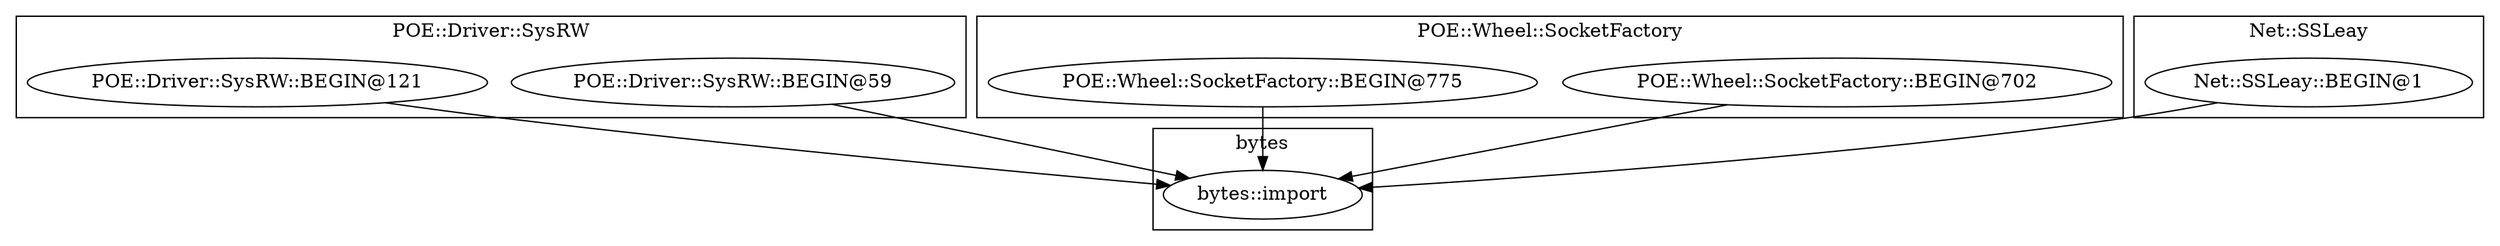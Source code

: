 digraph {
graph [overlap=false]
subgraph cluster_POE_Driver_SysRW {
	label="POE::Driver::SysRW";
	"POE::Driver::SysRW::BEGIN@59";
	"POE::Driver::SysRW::BEGIN@121";
}
subgraph cluster_POE_Wheel_SocketFactory {
	label="POE::Wheel::SocketFactory";
	"POE::Wheel::SocketFactory::BEGIN@702";
	"POE::Wheel::SocketFactory::BEGIN@775";
}
subgraph cluster_bytes {
	label="bytes";
	"bytes::import";
}
subgraph cluster_Net_SSLeay {
	label="Net::SSLeay";
	"Net::SSLeay::BEGIN@1";
}
"POE::Wheel::SocketFactory::BEGIN@702" -> "bytes::import";
"POE::Driver::SysRW::BEGIN@121" -> "bytes::import";
"Net::SSLeay::BEGIN@1" -> "bytes::import";
"POE::Driver::SysRW::BEGIN@59" -> "bytes::import";
"POE::Wheel::SocketFactory::BEGIN@775" -> "bytes::import";
}
